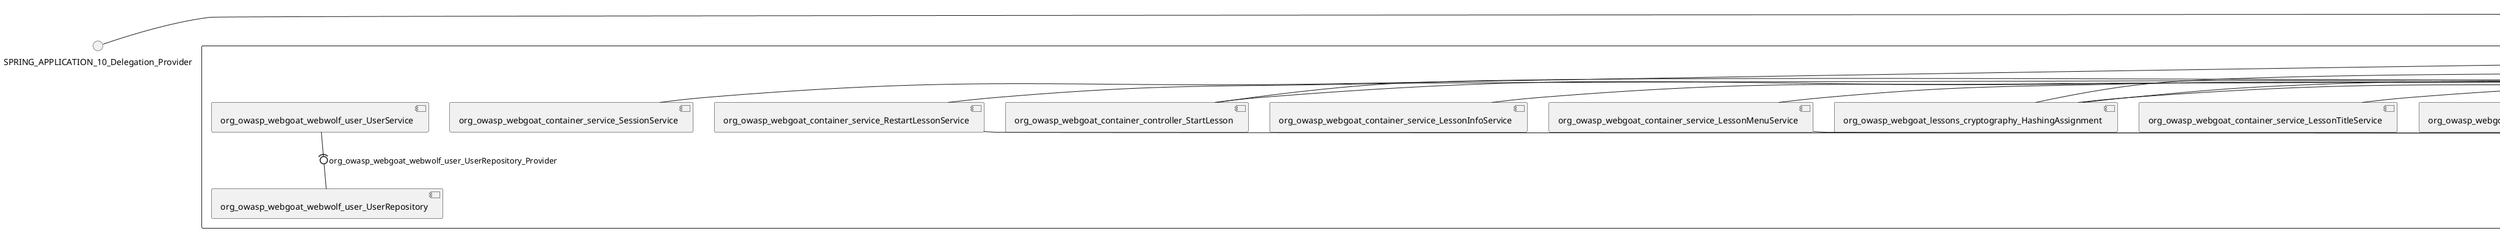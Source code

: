 @startuml
skinparam fixCircleLabelOverlapping true
skinparam componentStyle uml2
() SPRING_APPLICATION_10_Delegation_Provider
() SPRING_APPLICATION_11_Delegation_Provider
() SPRING_APPLICATION_12_Delegation_Provider
() SPRING_APPLICATION_13_Delegation_Provider
() SPRING_APPLICATION_14_Delegation_Provider
() SPRING_APPLICATION_15_Delegation_Provider
() SPRING_APPLICATION_16_Delegation_Provider
() SPRING_APPLICATION_2_Delegation_Provider
() SPRING_APPLICATION_3_Delegation_Provider
() SPRING_APPLICATION_4_Delegation_Provider
() SPRING_APPLICATION_5_Delegation_Provider
() SPRING_APPLICATION_6_Delegation_Provider
() SPRING_APPLICATION_7_Delegation_Provider
() SPRING_APPLICATION_8_Delegation_Provider
() SPRING_APPLICATION_9_Delegation_Provider
() SPRING_APPLICATION_BypassRestrictions_FieldRestrictions_POST_Delegation_Provider
() SPRING_APPLICATION_BypassRestrictions_frontendValidation_POST_Delegation_Provider
() SPRING_APPLICATION_ChromeDevTools_dummy_POST_Delegation_Provider
() SPRING_APPLICATION_ChromeDevTools_network_POST_Delegation_Provider
() SPRING_APPLICATION_CrossSiteScriptingStored_stored_xss_POST_Delegation_Provider
() SPRING_APPLICATION_CrossSiteScriptingStored_stored_xss_follow_up_POST_Delegation_Provider
() SPRING_APPLICATION_CrossSiteScripting_attack1_POST_Delegation_Provider
() SPRING_APPLICATION_CrossSiteScripting_attack3_POST_Delegation_Provider
() SPRING_APPLICATION_CrossSiteScripting_attack4_POST_Delegation_Provider
() SPRING_APPLICATION_CrossSiteScripting_attack5a_GET_Delegation_Provider
() SPRING_APPLICATION_CrossSiteScripting_attack6a_POST_Delegation_Provider
() SPRING_APPLICATION_CrossSiteScripting_dom_follow_up_POST_Delegation_Provider
() SPRING_APPLICATION_CrossSiteScripting_phone_home_xss_POST_Delegation_Provider
() SPRING_APPLICATION_CrossSiteScripting_quiz_GET_POST_Delegation_Provider
() SPRING_APPLICATION_Delegation_Provider
() SPRING_APPLICATION_GET_10_Delegation_Provider
() SPRING_APPLICATION_GET_11_Delegation_Provider
() SPRING_APPLICATION_GET_2_Delegation_Provider
() SPRING_APPLICATION_GET_3_Delegation_Provider
() SPRING_APPLICATION_GET_4_Delegation_Provider
() SPRING_APPLICATION_GET_5_Delegation_Provider
() SPRING_APPLICATION_GET_6_Delegation_Provider
() SPRING_APPLICATION_GET_7_Delegation_Provider
() SPRING_APPLICATION_GET_8_Delegation_Provider
() SPRING_APPLICATION_GET_9_Delegation_Provider
() SPRING_APPLICATION_GET_Delegation_Provider
() SPRING_APPLICATION_HtmlTampering_task_POST_Delegation_Provider
() SPRING_APPLICATION_HttpBasics_attack1_POST_Delegation_Provider
() SPRING_APPLICATION_HttpBasics_attack2_POST_Delegation_Provider
() SPRING_APPLICATION_IDOR_diff_attributes_POST_Delegation_Provider
() SPRING_APPLICATION_IDOR_login_POST_Delegation_Provider
() SPRING_APPLICATION_IDOR_profile_alt_path_POST_Delegation_Provider
() SPRING_APPLICATION_InsecureDeserialization_task_POST_Delegation_Provider
() SPRING_APPLICATION_InsecureLogin_Delegation_Provider
() SPRING_APPLICATION_JWT_decode_POST_Delegation_Provider
() SPRING_APPLICATION_JWT_jku_Delegation_Provider
() SPRING_APPLICATION_JWT_kid_Delegation_Provider
() SPRING_APPLICATION_JWT_quiz_GET_POST_Delegation_Provider
() SPRING_APPLICATION_JWT_refresh_Delegation_Provider
() SPRING_APPLICATION_JWT_secret_POST_Delegation_Provider
() SPRING_APPLICATION_JWT_votings_Delegation_Provider
() SPRING_APPLICATION_LogSpoofing_log_bleeding_POST_Delegation_Provider
() SPRING_APPLICATION_LogSpoofing_log_spoofing_POST_Delegation_Provider
() SPRING_APPLICATION_POST_10_Delegation_Provider
() SPRING_APPLICATION_POST_11_Delegation_Provider
() SPRING_APPLICATION_POST_12_Delegation_Provider
() SPRING_APPLICATION_POST_13_Delegation_Provider
() SPRING_APPLICATION_POST_14_Delegation_Provider
() SPRING_APPLICATION_POST_15_Delegation_Provider
() SPRING_APPLICATION_POST_16_Delegation_Provider
() SPRING_APPLICATION_POST_17_Delegation_Provider
() SPRING_APPLICATION_POST_18_Delegation_Provider
() SPRING_APPLICATION_POST_2_Delegation_Provider
() SPRING_APPLICATION_POST_3_Delegation_Provider
() SPRING_APPLICATION_POST_4_Delegation_Provider
() SPRING_APPLICATION_POST_5_Delegation_Provider
() SPRING_APPLICATION_POST_6_Delegation_Provider
() SPRING_APPLICATION_POST_7_Delegation_Provider
() SPRING_APPLICATION_POST_8_Delegation_Provider
() SPRING_APPLICATION_POST_9_Delegation_Provider
() SPRING_APPLICATION_POST_Delegation_Provider
() SPRING_APPLICATION_PUT_Delegation_Provider
() SPRING_APPLICATION_PasswordReset_ForgotPassword_create_password_reset_link_POST_Delegation_Provider
() SPRING_APPLICATION_PasswordReset_SecurityQuestions_POST_Delegation_Provider
() SPRING_APPLICATION_PasswordReset_reset_Delegation_Provider
() SPRING_APPLICATION_PasswordReset_simple_mail_reset_POST_Delegation_Provider
() SPRING_APPLICATION_PathTraversal_profile_picture_GET_Delegation_Provider
() SPRING_APPLICATION_PathTraversal_profile_picture_fix_GET_Delegation_Provider
() SPRING_APPLICATION_PathTraversal_profile_upload_POST_Delegation_Provider
() SPRING_APPLICATION_PathTraversal_profile_upload_fix_POST_Delegation_Provider
() SPRING_APPLICATION_PathTraversal_profile_upload_remove_user_input_POST_Delegation_Provider
() SPRING_APPLICATION_PathTraversal_random_POST_Delegation_Provider
() SPRING_APPLICATION_PathTraversal_random_picture_GET_Delegation_Provider
() SPRING_APPLICATION_PathTraversal_zip_slip_Delegation_Provider
() SPRING_APPLICATION_SSRF_task1_POST_Delegation_Provider
() SPRING_APPLICATION_SSRF_task2_POST_Delegation_Provider
() SPRING_APPLICATION_SecurePasswords_assignment_POST_Delegation_Provider
() SPRING_APPLICATION_SqlInjectionAdvanced_attack6a_POST_Delegation_Provider
() SPRING_APPLICATION_SqlInjectionAdvanced_attack6b_POST_Delegation_Provider
() SPRING_APPLICATION_SqlInjectionAdvanced_challenge_Login_POST_Delegation_Provider
() SPRING_APPLICATION_SqlInjectionAdvanced_challenge_PUT_Delegation_Provider
() SPRING_APPLICATION_SqlInjectionAdvanced_quiz_GET_POST_Delegation_Provider
() SPRING_APPLICATION_SqlInjectionMitigations_attack10a_POST_Delegation_Provider
() SPRING_APPLICATION_SqlInjectionMitigations_attack10b_POST_Delegation_Provider
() SPRING_APPLICATION_SqlInjectionMitigations_attack12a_POST_Delegation_Provider
() SPRING_APPLICATION_SqlInjectionMitigations_servers_GET_Delegation_Provider
() SPRING_APPLICATION_SqlInjection_assignment5a_POST_Delegation_Provider
() SPRING_APPLICATION_SqlInjection_assignment5b_POST_Delegation_Provider
() SPRING_APPLICATION_SqlInjection_attack10_POST_Delegation_Provider
() SPRING_APPLICATION_SqlInjection_attack2_POST_Delegation_Provider
() SPRING_APPLICATION_SqlInjection_attack3_POST_Delegation_Provider
() SPRING_APPLICATION_SqlInjection_attack4_POST_Delegation_Provider
() SPRING_APPLICATION_SqlInjection_attack5_POST_Delegation_Provider
() SPRING_APPLICATION_SqlInjection_attack8_POST_Delegation_Provider
() SPRING_APPLICATION_SqlInjection_attack9_POST_Delegation_Provider
() SPRING_APPLICATION_SqlOnlyInputValidationOnKeywords_attack_POST_Delegation_Provider
() SPRING_APPLICATION_SqlOnlyInputValidation_attack_POST_Delegation_Provider
() SPRING_APPLICATION_VulnerableComponents_attack1_POST_Delegation_Provider
() SPRING_APPLICATION_WebWolf_GET_Delegation_Provider
() SPRING_APPLICATION_WebWolf_landing_Delegation_Provider
() SPRING_APPLICATION_WebWolf_mail_Delegation_Provider
() SPRING_APPLICATION_challenge_1_POST_Delegation_Provider
() SPRING_APPLICATION_challenge_5_POST_Delegation_Provider
() SPRING_APPLICATION_challenge_7_Delegation_Provider
() SPRING_APPLICATION_challenge_8_Delegation_Provider
() SPRING_APPLICATION_challenge_logo_Delegation_Provider
() SPRING_APPLICATION_cia_quiz_GET_POST_Delegation_Provider
() SPRING_APPLICATION_clientSideFiltering_attack1_POST_Delegation_Provider
() SPRING_APPLICATION_clientSideFiltering_challenge_store_coupons_GET_Delegation_Provider
() SPRING_APPLICATION_clientSideFiltering_getItForFree_POST_Delegation_Provider
() SPRING_APPLICATION_clientSideFiltering_salaries_GET_Delegation_Provider
() SPRING_APPLICATION_crypto_encoding_basic_auth_POST_Delegation_Provider
() SPRING_APPLICATION_crypto_encoding_xor_POST_Delegation_Provider
() SPRING_APPLICATION_crypto_hashing_POST_Delegation_Provider
() SPRING_APPLICATION_crypto_secure_defaults_POST_Delegation_Provider
() SPRING_APPLICATION_crypto_signing_verify_POST_Delegation_Provider
() SPRING_APPLICATION_csrf_feedback_message_POST_Delegation_Provider
() SPRING_APPLICATION_csrf_review_POST_Delegation_Provider
() SPRING_APPLICATION_files_GET_Delegation_Provider
() SPRING_APPLICATION_fileupload_POST_Delegation_Provider
() SPRING_APPLICATION_jwt_Delegation_Provider
() SPRING_APPLICATION_landing_Delegation_Provider
() SPRING_APPLICATION_lesson_template_Delegation_Provider
() SPRING_APPLICATION_login_oauth_mvc_GET_Delegation_Provider
() SPRING_APPLICATION_mail_DELETE_GET_POST_Delegation_Provider
() SPRING_APPLICATION_register_mvc_POST_Delegation_Provider
() SPRING_APPLICATION_registration_GET_Delegation_Provider
() SPRING_APPLICATION_requests_GET_Delegation_Provider
() SPRING_APPLICATION_scoreboard_data_GET_Delegation_Provider
() SPRING_APPLICATION_server_directory_GET_Delegation_Provider
() SPRING_APPLICATION_service_debug_labels_mvc_Delegation_Provider
() SPRING_APPLICATION_service_lessonoverview_mvc_Delegation_Provider
() SPRING_APPLICATION_xxe_comments_GET_Delegation_Provider
rectangle System {
[org_owasp_webgoat_container_HammerHead] [[webgoat-webgoat.repository#_2vFVOB7zEe-JiISCoAgUhw]]
[org_owasp_webgoat_container_WebWolfRedirect] [[webgoat-webgoat.repository#_2vFVOB7zEe-JiISCoAgUhw]]
[org_owasp_webgoat_container_controller_StartLesson] [[webgoat-webgoat.repository#_2vFVOB7zEe-JiISCoAgUhw]]
[org_owasp_webgoat_container_controller_Welcome] [[webgoat-webgoat.repository#_2vFVOB7zEe-JiISCoAgUhw]]
[org_owasp_webgoat_container_i18n_PluginMessages_Provider] [[webgoat-webgoat.repository#_2vFVOB7zEe-JiISCoAgUhw]]
[org_owasp_webgoat_container_service_EnvironmentService] [[webgoat-webgoat.repository#_2vFVOB7zEe-JiISCoAgUhw]]
[org_owasp_webgoat_container_service_HintService] [[webgoat-webgoat.repository#_2vFVOB7zEe-JiISCoAgUhw]]
[org_owasp_webgoat_container_service_LabelDebugService] [[webgoat-webgoat.repository#_2vFVOB7zEe-JiISCoAgUhw]]
[org_owasp_webgoat_container_service_LabelService] [[webgoat-webgoat.repository#_2vFVOB7zEe-JiISCoAgUhw]]
[org_owasp_webgoat_container_service_LessonInfoService] [[webgoat-webgoat.repository#_2vFVOB7zEe-JiISCoAgUhw]]
[org_owasp_webgoat_container_service_LessonMenuService] [[webgoat-webgoat.repository#_2vFVOB7zEe-JiISCoAgUhw]]
[org_owasp_webgoat_container_service_LessonProgressService] [[webgoat-webgoat.repository#_2vFVOB7zEe-JiISCoAgUhw]]
[org_owasp_webgoat_container_service_LessonTitleService] [[webgoat-webgoat.repository#_2vFVOB7zEe-JiISCoAgUhw]]
[org_owasp_webgoat_container_service_ReportCardService] [[webgoat-webgoat.repository#_2vFVOB7zEe-JiISCoAgUhw]]
[org_owasp_webgoat_container_service_RestartLessonService] [[webgoat-webgoat.repository#_2vFVOB7zEe-JiISCoAgUhw]]
[org_owasp_webgoat_container_service_SessionService] [[webgoat-webgoat.repository#_2vFVOB7zEe-JiISCoAgUhw]]
[org_owasp_webgoat_container_session_UserSessionData_Provider] [[webgoat-webgoat.repository#_2vFVOB7zEe-JiISCoAgUhw]]
[org_owasp_webgoat_container_session_WebSession_Provider] [[webgoat-webgoat.repository#_2vFVOB7zEe-JiISCoAgUhw]]
[org_owasp_webgoat_container_users_RegistrationController] [[webgoat-webgoat.repository#_2vFVOB7zEe-JiISCoAgUhw]]
[org_owasp_webgoat_container_users_Scoreboard] [[webgoat-webgoat.repository#_2vFVOB7zEe-JiISCoAgUhw]]
[org_owasp_webgoat_container_users_UserRepository] [[webgoat-webgoat.repository#_2vFVOB7zEe-JiISCoAgUhw]]
[org_owasp_webgoat_container_users_UserService] [[webgoat-webgoat.repository#_2vFVOB7zEe-JiISCoAgUhw]]
[org_owasp_webgoat_container_users_UserTrackerRepository] [[webgoat-webgoat.repository#_2vFVOB7zEe-JiISCoAgUhw]]
[org_owasp_webgoat_lessons_authbypass_VerifyAccount] [[webgoat-webgoat.repository#_2vFVOB7zEe-JiISCoAgUhw]]
[org_owasp_webgoat_lessons_bypassrestrictions_BypassRestrictionsFieldRestrictions] [[webgoat-webgoat.repository#_2vFVOB7zEe-JiISCoAgUhw]]
[org_owasp_webgoat_lessons_bypassrestrictions_BypassRestrictionsFrontendValidation] [[webgoat-webgoat.repository#_2vFVOB7zEe-JiISCoAgUhw]]
[org_owasp_webgoat_lessons_challenges_FlagController] [[webgoat-webgoat.repository#_2vFVOB7zEe-JiISCoAgUhw]]
[org_owasp_webgoat_lessons_challenges_challenge1_Assignment1] [[webgoat-webgoat.repository#_2vFVOB7zEe-JiISCoAgUhw]]
[org_owasp_webgoat_lessons_challenges_challenge1_ImageServlet] [[webgoat-webgoat.repository#_2vFVOB7zEe-JiISCoAgUhw]]
[org_owasp_webgoat_lessons_challenges_challenge5_Assignment5] [[webgoat-webgoat.repository#_2vFVOB7zEe-JiISCoAgUhw]]
[org_owasp_webgoat_lessons_challenges_challenge7_Assignment7] [[webgoat-webgoat.repository#_2vFVOB7zEe-JiISCoAgUhw]]
[org_owasp_webgoat_lessons_challenges_challenge8_Assignment8] [[webgoat-webgoat.repository#_2vFVOB7zEe-JiISCoAgUhw]]
[org_owasp_webgoat_lessons_chromedevtools_NetworkDummy] [[webgoat-webgoat.repository#_2vFVOB7zEe-JiISCoAgUhw]]
[org_owasp_webgoat_lessons_chromedevtools_NetworkLesson] [[webgoat-webgoat.repository#_2vFVOB7zEe-JiISCoAgUhw]]
[org_owasp_webgoat_lessons_cia_CIAQuiz] [[webgoat-webgoat.repository#_2vFVOB7zEe-JiISCoAgUhw]]
[org_owasp_webgoat_lessons_clientsidefiltering_ClientSideFilteringAssignment] [[webgoat-webgoat.repository#_2vFVOB7zEe-JiISCoAgUhw]]
[org_owasp_webgoat_lessons_clientsidefiltering_ClientSideFilteringFreeAssignment] [[webgoat-webgoat.repository#_2vFVOB7zEe-JiISCoAgUhw]]
[org_owasp_webgoat_lessons_clientsidefiltering_Salaries] [[webgoat-webgoat.repository#_2vFVOB7zEe-JiISCoAgUhw]]
[org_owasp_webgoat_lessons_clientsidefiltering_ShopEndpoint] [[webgoat-webgoat.repository#_2vFVOB7zEe-JiISCoAgUhw]]
[org_owasp_webgoat_lessons_cryptography_EncodingAssignment] [[webgoat-webgoat.repository#_2vFVOB7zEe-JiISCoAgUhw]]
[org_owasp_webgoat_lessons_cryptography_HashingAssignment] [[webgoat-webgoat.repository#_2vFVOB7zEe-JiISCoAgUhw]]
[org_owasp_webgoat_lessons_cryptography_SecureDefaultsAssignment] [[webgoat-webgoat.repository#_2vFVOB7zEe-JiISCoAgUhw]]
[org_owasp_webgoat_lessons_cryptography_SigningAssignment] [[webgoat-webgoat.repository#_2vFVOB7zEe-JiISCoAgUhw]]
[org_owasp_webgoat_lessons_cryptography_XOREncodingAssignment] [[webgoat-webgoat.repository#_2vFVOB7zEe-JiISCoAgUhw]]
[org_owasp_webgoat_lessons_csrf_CSRFConfirmFlag1] [[webgoat-webgoat.repository#_2vFVOB7zEe-JiISCoAgUhw]]
[org_owasp_webgoat_lessons_csrf_CSRFFeedback] [[webgoat-webgoat.repository#_2vFVOB7zEe-JiISCoAgUhw]]
[org_owasp_webgoat_lessons_csrf_CSRFGetFlag] [[webgoat-webgoat.repository#_2vFVOB7zEe-JiISCoAgUhw]]
[org_owasp_webgoat_lessons_csrf_CSRFLogin] [[webgoat-webgoat.repository#_2vFVOB7zEe-JiISCoAgUhw]]
[org_owasp_webgoat_lessons_csrf_ForgedReviews] [[webgoat-webgoat.repository#_2vFVOB7zEe-JiISCoAgUhw]]
[org_owasp_webgoat_lessons_csrf_ObjectMapper_Provider] [[webgoat-webgoat.repository#_2vFVOB7zEe-JiISCoAgUhw]]
[org_owasp_webgoat_lessons_deserialization_InsecureDeserializationTask] [[webgoat-webgoat.repository#_2vFVOB7zEe-JiISCoAgUhw]]
[org_owasp_webgoat_lessons_hijacksession_HijackSessionAssignment] [[webgoat-webgoat.repository#_2vFVOB7zEe-JiISCoAgUhw]]
[org_owasp_webgoat_lessons_hijacksession_cas_HijackSessionAuthenticationProvider] [[webgoat-webgoat.repository#_2vFVOB7zEe-JiISCoAgUhw]]
[org_owasp_webgoat_lessons_htmltampering_HtmlTamperingTask] [[webgoat-webgoat.repository#_2vFVOB7zEe-JiISCoAgUhw]]
[org_owasp_webgoat_lessons_httpbasics_HttpBasicsLesson] [[webgoat-webgoat.repository#_2vFVOB7zEe-JiISCoAgUhw]]
[org_owasp_webgoat_lessons_httpbasics_HttpBasicsQuiz] [[webgoat-webgoat.repository#_2vFVOB7zEe-JiISCoAgUhw]]
[org_owasp_webgoat_lessons_httpproxies_HttpBasicsInterceptRequest] [[webgoat-webgoat.repository#_2vFVOB7zEe-JiISCoAgUhw]]
[org_owasp_webgoat_lessons_idor_IDORDiffAttributes] [[webgoat-webgoat.repository#_2vFVOB7zEe-JiISCoAgUhw]]
[org_owasp_webgoat_lessons_idor_IDOREditOtherProfile] [[webgoat-webgoat.repository#_2vFVOB7zEe-JiISCoAgUhw]]
[org_owasp_webgoat_lessons_idor_IDORLogin] [[webgoat-webgoat.repository#_2vFVOB7zEe-JiISCoAgUhw]]
[org_owasp_webgoat_lessons_idor_IDORViewOtherProfile] [[webgoat-webgoat.repository#_2vFVOB7zEe-JiISCoAgUhw]]
[org_owasp_webgoat_lessons_idor_IDORViewOwnProfile] [[webgoat-webgoat.repository#_2vFVOB7zEe-JiISCoAgUhw]]
[org_owasp_webgoat_lessons_idor_IDORViewOwnProfileAltUrl] [[webgoat-webgoat.repository#_2vFVOB7zEe-JiISCoAgUhw]]
[org_owasp_webgoat_lessons_insecurelogin_InsecureLoginTask] [[webgoat-webgoat.repository#_2vFVOB7zEe-JiISCoAgUhw]]
[org_owasp_webgoat_lessons_jwt_JWTDecodeEndpoint] [[webgoat-webgoat.repository#_2vFVOB7zEe-JiISCoAgUhw]]
[org_owasp_webgoat_lessons_jwt_JWTQuiz] [[webgoat-webgoat.repository#_2vFVOB7zEe-JiISCoAgUhw]]
[org_owasp_webgoat_lessons_jwt_JWTRefreshEndpoint] [[webgoat-webgoat.repository#_2vFVOB7zEe-JiISCoAgUhw]]
[org_owasp_webgoat_lessons_jwt_JWTSecretKeyEndpoint] [[webgoat-webgoat.repository#_2vFVOB7zEe-JiISCoAgUhw]]
[org_owasp_webgoat_lessons_jwt_JWTVotesEndpoint] [[webgoat-webgoat.repository#_2vFVOB7zEe-JiISCoAgUhw]]
[org_owasp_webgoat_lessons_jwt_claimmisuse_JWTHeaderJKUEndpoint] [[webgoat-webgoat.repository#_2vFVOB7zEe-JiISCoAgUhw]]
[org_owasp_webgoat_lessons_jwt_claimmisuse_JWTHeaderKIDEndpoint] [[webgoat-webgoat.repository#_2vFVOB7zEe-JiISCoAgUhw]]
[org_owasp_webgoat_lessons_lessontemplate_SampleAttack] [[webgoat-webgoat.repository#_2vFVOB7zEe-JiISCoAgUhw]]
[org_owasp_webgoat_lessons_logging_LogBleedingTask] [[webgoat-webgoat.repository#_2vFVOB7zEe-JiISCoAgUhw]]
[org_owasp_webgoat_lessons_logging_LogSpoofingTask] [[webgoat-webgoat.repository#_2vFVOB7zEe-JiISCoAgUhw]]
[org_owasp_webgoat_lessons_missingac_MissingFunctionACHiddenMenus] [[webgoat-webgoat.repository#_2vFVOB7zEe-JiISCoAgUhw]]
[org_owasp_webgoat_lessons_missingac_MissingFunctionACUsers] [[webgoat-webgoat.repository#_2vFVOB7zEe-JiISCoAgUhw]]
[org_owasp_webgoat_lessons_missingac_MissingFunctionACYourHash] [[webgoat-webgoat.repository#_2vFVOB7zEe-JiISCoAgUhw]]
[org_owasp_webgoat_lessons_missingac_MissingFunctionACYourHashAdmin] [[webgoat-webgoat.repository#_2vFVOB7zEe-JiISCoAgUhw]]
[org_owasp_webgoat_lessons_passwordreset_QuestionsAssignment] [[webgoat-webgoat.repository#_2vFVOB7zEe-JiISCoAgUhw]]
[org_owasp_webgoat_lessons_passwordreset_ResetLinkAssignment] [[webgoat-webgoat.repository#_2vFVOB7zEe-JiISCoAgUhw]]
[org_owasp_webgoat_lessons_passwordreset_ResetLinkAssignmentForgotPassword] [[webgoat-webgoat.repository#_2vFVOB7zEe-JiISCoAgUhw]]
[org_owasp_webgoat_lessons_passwordreset_SecurityQuestionAssignment] [[webgoat-webgoat.repository#_2vFVOB7zEe-JiISCoAgUhw]]
[org_owasp_webgoat_lessons_passwordreset_SimpleMailAssignment] [[webgoat-webgoat.repository#_2vFVOB7zEe-JiISCoAgUhw]]
[org_owasp_webgoat_lessons_passwordreset_TriedQuestions] [[webgoat-webgoat.repository#_2vFVOB7zEe-JiISCoAgUhw]]
[org_owasp_webgoat_lessons_pathtraversal_ProfileUpload] [[webgoat-webgoat.repository#_2vFVOB7zEe-JiISCoAgUhw]]
[org_owasp_webgoat_lessons_pathtraversal_ProfileUploadFix] [[webgoat-webgoat.repository#_2vFVOB7zEe-JiISCoAgUhw]]
[org_owasp_webgoat_lessons_pathtraversal_ProfileUploadRemoveUserInput] [[webgoat-webgoat.repository#_2vFVOB7zEe-JiISCoAgUhw]]
[org_owasp_webgoat_lessons_pathtraversal_ProfileUploadRetrieval] [[webgoat-webgoat.repository#_2vFVOB7zEe-JiISCoAgUhw]]
[org_owasp_webgoat_lessons_pathtraversal_ProfileZipSlip] [[webgoat-webgoat.repository#_2vFVOB7zEe-JiISCoAgUhw]]
[org_owasp_webgoat_lessons_securepasswords_SecurePasswordsAssignment] [[webgoat-webgoat.repository#_2vFVOB7zEe-JiISCoAgUhw]]
[org_owasp_webgoat_lessons_spoofcookie_SpoofCookieAssignment] [[webgoat-webgoat.repository#_2vFVOB7zEe-JiISCoAgUhw]]
[org_owasp_webgoat_lessons_sqlinjection_advanced_SqlInjectionChallenge] [[webgoat-webgoat.repository#_2vFVOB7zEe-JiISCoAgUhw]]
[org_owasp_webgoat_lessons_sqlinjection_advanced_SqlInjectionChallengeLogin] [[webgoat-webgoat.repository#_2vFVOB7zEe-JiISCoAgUhw]]
[org_owasp_webgoat_lessons_sqlinjection_advanced_SqlInjectionLesson6a] [[webgoat-webgoat.repository#_2vFVOB7zEe-JiISCoAgUhw]]
[org_owasp_webgoat_lessons_sqlinjection_advanced_SqlInjectionLesson6b] [[webgoat-webgoat.repository#_2vFVOB7zEe-JiISCoAgUhw]]
[org_owasp_webgoat_lessons_sqlinjection_advanced_SqlInjectionQuiz] [[webgoat-webgoat.repository#_2vFVOB7zEe-JiISCoAgUhw]]
[org_owasp_webgoat_lessons_sqlinjection_introduction_SqlInjectionLesson10] [[webgoat-webgoat.repository#_2vFVOB7zEe-JiISCoAgUhw]]
[org_owasp_webgoat_lessons_sqlinjection_introduction_SqlInjectionLesson2] [[webgoat-webgoat.repository#_2vFVOB7zEe-JiISCoAgUhw]]
[org_owasp_webgoat_lessons_sqlinjection_introduction_SqlInjectionLesson3] [[webgoat-webgoat.repository#_2vFVOB7zEe-JiISCoAgUhw]]
[org_owasp_webgoat_lessons_sqlinjection_introduction_SqlInjectionLesson4] [[webgoat-webgoat.repository#_2vFVOB7zEe-JiISCoAgUhw]]
[org_owasp_webgoat_lessons_sqlinjection_introduction_SqlInjectionLesson5] [[webgoat-webgoat.repository#_2vFVOB7zEe-JiISCoAgUhw]]
[org_owasp_webgoat_lessons_sqlinjection_introduction_SqlInjectionLesson5a] [[webgoat-webgoat.repository#_2vFVOB7zEe-JiISCoAgUhw]]
[org_owasp_webgoat_lessons_sqlinjection_introduction_SqlInjectionLesson5b] [[webgoat-webgoat.repository#_2vFVOB7zEe-JiISCoAgUhw]]
[org_owasp_webgoat_lessons_sqlinjection_introduction_SqlInjectionLesson8] [[webgoat-webgoat.repository#_2vFVOB7zEe-JiISCoAgUhw]]
[org_owasp_webgoat_lessons_sqlinjection_introduction_SqlInjectionLesson9] [[webgoat-webgoat.repository#_2vFVOB7zEe-JiISCoAgUhw]]
[org_owasp_webgoat_lessons_sqlinjection_mitigation_Servers] [[webgoat-webgoat.repository#_2vFVOB7zEe-JiISCoAgUhw]]
[org_owasp_webgoat_lessons_sqlinjection_mitigation_SqlInjectionLesson10a] [[webgoat-webgoat.repository#_2vFVOB7zEe-JiISCoAgUhw]]
[org_owasp_webgoat_lessons_sqlinjection_mitigation_SqlInjectionLesson10b] [[webgoat-webgoat.repository#_2vFVOB7zEe-JiISCoAgUhw]]
[org_owasp_webgoat_lessons_sqlinjection_mitigation_SqlInjectionLesson13] [[webgoat-webgoat.repository#_2vFVOB7zEe-JiISCoAgUhw]]
[org_owasp_webgoat_lessons_sqlinjection_mitigation_SqlOnlyInputValidation] [[webgoat-webgoat.repository#_2vFVOB7zEe-JiISCoAgUhw]]
[org_owasp_webgoat_lessons_sqlinjection_mitigation_SqlOnlyInputValidationOnKeywords] [[webgoat-webgoat.repository#_2vFVOB7zEe-JiISCoAgUhw]]
[org_owasp_webgoat_lessons_ssrf_SSRFTask1] [[webgoat-webgoat.repository#_2vFVOB7zEe-JiISCoAgUhw]]
[org_owasp_webgoat_lessons_ssrf_SSRFTask2] [[webgoat-webgoat.repository#_2vFVOB7zEe-JiISCoAgUhw]]
[org_owasp_webgoat_lessons_vulnerablecomponents_VulnerableComponentsLesson] [[webgoat-webgoat.repository#_2vFVOB7zEe-JiISCoAgUhw]]
[org_owasp_webgoat_lessons_webwolfintroduction_LandingAssignment] [[webgoat-webgoat.repository#_2vFVOB7zEe-JiISCoAgUhw]]
[org_owasp_webgoat_lessons_webwolfintroduction_MailAssignment] [[webgoat-webgoat.repository#_2vFVOB7zEe-JiISCoAgUhw]]
[org_owasp_webgoat_lessons_xss_CrossSiteScriptingLesson1] [[webgoat-webgoat.repository#_2vFVOB7zEe-JiISCoAgUhw]]
[org_owasp_webgoat_lessons_xss_CrossSiteScriptingLesson3] [[webgoat-webgoat.repository#_2vFVOB7zEe-JiISCoAgUhw]]
[org_owasp_webgoat_lessons_xss_CrossSiteScriptingLesson4] [[webgoat-webgoat.repository#_2vFVOB7zEe-JiISCoAgUhw]]
[org_owasp_webgoat_lessons_xss_CrossSiteScriptingLesson5a] [[webgoat-webgoat.repository#_2vFVOB7zEe-JiISCoAgUhw]]
[org_owasp_webgoat_lessons_xss_CrossSiteScriptingLesson6a] [[webgoat-webgoat.repository#_2vFVOB7zEe-JiISCoAgUhw]]
[org_owasp_webgoat_lessons_xss_CrossSiteScriptingQuiz] [[webgoat-webgoat.repository#_2vFVOB7zEe-JiISCoAgUhw]]
[org_owasp_webgoat_lessons_xss_DOMCrossSiteScripting] [[webgoat-webgoat.repository#_2vFVOB7zEe-JiISCoAgUhw]]
[org_owasp_webgoat_lessons_xss_DOMCrossSiteScriptingVerifier] [[webgoat-webgoat.repository#_2vFVOB7zEe-JiISCoAgUhw]]
[org_owasp_webgoat_lessons_xss_stored_StoredCrossSiteScriptingVerifier] [[webgoat-webgoat.repository#_2vFVOB7zEe-JiISCoAgUhw]]
[org_owasp_webgoat_lessons_xss_stored_StoredXssComments] [[webgoat-webgoat.repository#_2vFVOB7zEe-JiISCoAgUhw]]
[org_owasp_webgoat_lessons_xxe_BlindSendFileAssignment] [[webgoat-webgoat.repository#_2vFVOB7zEe-JiISCoAgUhw]]
[org_owasp_webgoat_lessons_xxe_CommentsCache] [[webgoat-webgoat.repository#_2vFVOB7zEe-JiISCoAgUhw]]
[org_owasp_webgoat_lessons_xxe_CommentsEndpoint] [[webgoat-webgoat.repository#_2vFVOB7zEe-JiISCoAgUhw]]
[org_owasp_webgoat_lessons_xxe_ContentTypeAssignment] [[webgoat-webgoat.repository#_2vFVOB7zEe-JiISCoAgUhw]]
[org_owasp_webgoat_lessons_xxe_SimpleXXE] [[webgoat-webgoat.repository#_2vFVOB7zEe-JiISCoAgUhw]]
[org_owasp_webgoat_webwolf_FileServer] [[webgoat-webgoat.repository#_2vFVOB7zEe-JiISCoAgUhw]]
[org_owasp_webgoat_webwolf_jwt_JWTController] [[webgoat-webgoat.repository#_2vFVOB7zEe-JiISCoAgUhw]]
[org_owasp_webgoat_webwolf_mailbox_MailboxController] [[webgoat-webgoat.repository#_2vFVOB7zEe-JiISCoAgUhw]]
[org_owasp_webgoat_webwolf_mailbox_MailboxRepository] [[webgoat-webgoat.repository#_2vFVOB7zEe-JiISCoAgUhw]]
[org_owasp_webgoat_webwolf_requests_LandingPage] [[webgoat-webgoat.repository#_2vFVOB7zEe-JiISCoAgUhw]]
[org_owasp_webgoat_webwolf_requests_Requests] [[webgoat-webgoat.repository#_2vFVOB7zEe-JiISCoAgUhw]]
[org_owasp_webgoat_webwolf_user_UserRepository] [[webgoat-webgoat.repository#_2vFVOB7zEe-JiISCoAgUhw]]
[org_owasp_webgoat_webwolf_user_UserService] [[webgoat-webgoat.repository#_2vFVOB7zEe-JiISCoAgUhw]]
port SPRING_APPLICATION_10_Provider
SPRING_APPLICATION_10_Delegation_Provider - SPRING_APPLICATION_10_Provider
SPRING_APPLICATION_10_Provider - [org_owasp_webgoat_webwolf_FileServer]
port SPRING_APPLICATION_11_Provider
SPRING_APPLICATION_11_Delegation_Provider - SPRING_APPLICATION_11_Provider
SPRING_APPLICATION_11_Provider - [org_owasp_webgoat_container_service_SessionService]
port SPRING_APPLICATION_12_Provider
SPRING_APPLICATION_12_Delegation_Provider - SPRING_APPLICATION_12_Provider
SPRING_APPLICATION_12_Provider - [org_owasp_webgoat_lessons_cryptography_HashingAssignment]
port SPRING_APPLICATION_13_Provider
SPRING_APPLICATION_13_Delegation_Provider - SPRING_APPLICATION_13_Provider
SPRING_APPLICATION_13_Provider - [org_owasp_webgoat_container_controller_StartLesson]
port SPRING_APPLICATION_14_Provider
SPRING_APPLICATION_14_Delegation_Provider - SPRING_APPLICATION_14_Provider
SPRING_APPLICATION_14_Provider - [org_owasp_webgoat_container_service_RestartLessonService]
port SPRING_APPLICATION_15_Provider
SPRING_APPLICATION_15_Delegation_Provider - SPRING_APPLICATION_15_Provider
SPRING_APPLICATION_15_Provider - [org_owasp_webgoat_lessons_cryptography_SigningAssignment]
port SPRING_APPLICATION_16_Provider
SPRING_APPLICATION_16_Delegation_Provider - SPRING_APPLICATION_16_Provider
SPRING_APPLICATION_16_Provider - [org_owasp_webgoat_container_service_LessonInfoService]
port SPRING_APPLICATION_2_Provider
SPRING_APPLICATION_2_Delegation_Provider - SPRING_APPLICATION_2_Provider
SPRING_APPLICATION_2_Provider - [org_owasp_webgoat_container_controller_StartLesson]
port SPRING_APPLICATION_3_Provider
SPRING_APPLICATION_3_Delegation_Provider - SPRING_APPLICATION_3_Provider
SPRING_APPLICATION_3_Provider - [org_owasp_webgoat_container_service_LessonMenuService]
port SPRING_APPLICATION_4_Provider
SPRING_APPLICATION_4_Delegation_Provider - SPRING_APPLICATION_4_Provider
SPRING_APPLICATION_4_Provider - [org_owasp_webgoat_lessons_jwt_JWTSecretKeyEndpoint]
port SPRING_APPLICATION_5_Provider
SPRING_APPLICATION_5_Delegation_Provider - SPRING_APPLICATION_5_Provider
SPRING_APPLICATION_5_Provider - [org_owasp_webgoat_lessons_cryptography_HashingAssignment]
port SPRING_APPLICATION_6_Provider
SPRING_APPLICATION_6_Delegation_Provider - SPRING_APPLICATION_6_Provider
SPRING_APPLICATION_6_Provider - [org_owasp_webgoat_container_service_LessonTitleService]
port SPRING_APPLICATION_7_Provider
SPRING_APPLICATION_7_Delegation_Provider - SPRING_APPLICATION_7_Provider
SPRING_APPLICATION_7_Provider - [org_owasp_webgoat_lessons_xxe_SimpleXXE]
port SPRING_APPLICATION_8_Provider
SPRING_APPLICATION_8_Delegation_Provider - SPRING_APPLICATION_8_Provider
SPRING_APPLICATION_8_Provider - [org_owasp_webgoat_lessons_httpproxies_HttpBasicsInterceptRequest]
port SPRING_APPLICATION_9_Provider
SPRING_APPLICATION_9_Delegation_Provider - SPRING_APPLICATION_9_Provider
SPRING_APPLICATION_9_Provider - [org_owasp_webgoat_container_service_LabelDebugService]
port SPRING_APPLICATION_BypassRestrictions_FieldRestrictions_POST_Provider
SPRING_APPLICATION_BypassRestrictions_FieldRestrictions_POST_Delegation_Provider - SPRING_APPLICATION_BypassRestrictions_FieldRestrictions_POST_Provider
SPRING_APPLICATION_BypassRestrictions_FieldRestrictions_POST_Provider - [org_owasp_webgoat_lessons_bypassrestrictions_BypassRestrictionsFieldRestrictions]
port SPRING_APPLICATION_BypassRestrictions_frontendValidation_POST_Provider
SPRING_APPLICATION_BypassRestrictions_frontendValidation_POST_Delegation_Provider - SPRING_APPLICATION_BypassRestrictions_frontendValidation_POST_Provider
SPRING_APPLICATION_BypassRestrictions_frontendValidation_POST_Provider - [org_owasp_webgoat_lessons_bypassrestrictions_BypassRestrictionsFrontendValidation]
port SPRING_APPLICATION_ChromeDevTools_dummy_POST_Provider
SPRING_APPLICATION_ChromeDevTools_dummy_POST_Delegation_Provider - SPRING_APPLICATION_ChromeDevTools_dummy_POST_Provider
SPRING_APPLICATION_ChromeDevTools_dummy_POST_Provider - [org_owasp_webgoat_lessons_chromedevtools_NetworkDummy]
port SPRING_APPLICATION_ChromeDevTools_network_POST_Provider
SPRING_APPLICATION_ChromeDevTools_network_POST_Delegation_Provider - SPRING_APPLICATION_ChromeDevTools_network_POST_Provider
SPRING_APPLICATION_ChromeDevTools_network_POST_Provider - [org_owasp_webgoat_lessons_chromedevtools_NetworkLesson]
port SPRING_APPLICATION_CrossSiteScriptingStored_stored_xss_POST_Provider
SPRING_APPLICATION_CrossSiteScriptingStored_stored_xss_POST_Delegation_Provider - SPRING_APPLICATION_CrossSiteScriptingStored_stored_xss_POST_Provider
SPRING_APPLICATION_CrossSiteScriptingStored_stored_xss_POST_Provider - [org_owasp_webgoat_lessons_xss_stored_StoredXssComments]
port SPRING_APPLICATION_CrossSiteScriptingStored_stored_xss_follow_up_POST_Provider
SPRING_APPLICATION_CrossSiteScriptingStored_stored_xss_follow_up_POST_Delegation_Provider - SPRING_APPLICATION_CrossSiteScriptingStored_stored_xss_follow_up_POST_Provider
SPRING_APPLICATION_CrossSiteScriptingStored_stored_xss_follow_up_POST_Provider - [org_owasp_webgoat_lessons_xss_stored_StoredCrossSiteScriptingVerifier]
port SPRING_APPLICATION_CrossSiteScripting_attack1_POST_Provider
SPRING_APPLICATION_CrossSiteScripting_attack1_POST_Delegation_Provider - SPRING_APPLICATION_CrossSiteScripting_attack1_POST_Provider
SPRING_APPLICATION_CrossSiteScripting_attack1_POST_Provider - [org_owasp_webgoat_lessons_xss_CrossSiteScriptingLesson1]
port SPRING_APPLICATION_CrossSiteScripting_attack3_POST_Provider
SPRING_APPLICATION_CrossSiteScripting_attack3_POST_Delegation_Provider - SPRING_APPLICATION_CrossSiteScripting_attack3_POST_Provider
SPRING_APPLICATION_CrossSiteScripting_attack3_POST_Provider - [org_owasp_webgoat_lessons_xss_CrossSiteScriptingLesson3]
port SPRING_APPLICATION_CrossSiteScripting_attack4_POST_Provider
SPRING_APPLICATION_CrossSiteScripting_attack4_POST_Delegation_Provider - SPRING_APPLICATION_CrossSiteScripting_attack4_POST_Provider
SPRING_APPLICATION_CrossSiteScripting_attack4_POST_Provider - [org_owasp_webgoat_lessons_xss_CrossSiteScriptingLesson4]
port SPRING_APPLICATION_CrossSiteScripting_attack5a_GET_Provider
SPRING_APPLICATION_CrossSiteScripting_attack5a_GET_Delegation_Provider - SPRING_APPLICATION_CrossSiteScripting_attack5a_GET_Provider
SPRING_APPLICATION_CrossSiteScripting_attack5a_GET_Provider - [org_owasp_webgoat_lessons_xss_CrossSiteScriptingLesson5a]
port SPRING_APPLICATION_CrossSiteScripting_attack6a_POST_Provider
SPRING_APPLICATION_CrossSiteScripting_attack6a_POST_Delegation_Provider - SPRING_APPLICATION_CrossSiteScripting_attack6a_POST_Provider
SPRING_APPLICATION_CrossSiteScripting_attack6a_POST_Provider - [org_owasp_webgoat_lessons_xss_CrossSiteScriptingLesson6a]
port SPRING_APPLICATION_CrossSiteScripting_dom_follow_up_POST_Provider
SPRING_APPLICATION_CrossSiteScripting_dom_follow_up_POST_Delegation_Provider - SPRING_APPLICATION_CrossSiteScripting_dom_follow_up_POST_Provider
SPRING_APPLICATION_CrossSiteScripting_dom_follow_up_POST_Provider - [org_owasp_webgoat_lessons_xss_DOMCrossSiteScriptingVerifier]
port SPRING_APPLICATION_CrossSiteScripting_phone_home_xss_POST_Provider
SPRING_APPLICATION_CrossSiteScripting_phone_home_xss_POST_Delegation_Provider - SPRING_APPLICATION_CrossSiteScripting_phone_home_xss_POST_Provider
SPRING_APPLICATION_CrossSiteScripting_phone_home_xss_POST_Provider - [org_owasp_webgoat_lessons_xss_DOMCrossSiteScripting]
port SPRING_APPLICATION_CrossSiteScripting_quiz_GET_POST_Provider
SPRING_APPLICATION_CrossSiteScripting_quiz_GET_POST_Delegation_Provider - SPRING_APPLICATION_CrossSiteScripting_quiz_GET_POST_Provider
SPRING_APPLICATION_CrossSiteScripting_quiz_GET_POST_Provider - [org_owasp_webgoat_lessons_xss_CrossSiteScriptingQuiz]
port SPRING_APPLICATION_Provider
SPRING_APPLICATION_Delegation_Provider - SPRING_APPLICATION_Provider
SPRING_APPLICATION_Provider - [org_owasp_webgoat_container_HammerHead]
port SPRING_APPLICATION_GET_10_Provider
SPRING_APPLICATION_GET_10_Delegation_Provider - SPRING_APPLICATION_GET_10_Provider
SPRING_APPLICATION_GET_10_Provider - [org_owasp_webgoat_lessons_cryptography_EncodingAssignment]
port SPRING_APPLICATION_GET_11_Provider
SPRING_APPLICATION_GET_11_Delegation_Provider - SPRING_APPLICATION_GET_11_Provider
SPRING_APPLICATION_GET_11_Provider - [org_owasp_webgoat_lessons_spoofcookie_SpoofCookieAssignment]
port SPRING_APPLICATION_GET_2_Provider
SPRING_APPLICATION_GET_2_Delegation_Provider - SPRING_APPLICATION_GET_2_Provider
SPRING_APPLICATION_GET_2_Provider - [org_owasp_webgoat_lessons_idor_IDORViewOtherProfile]
port SPRING_APPLICATION_GET_3_Provider
SPRING_APPLICATION_GET_3_Delegation_Provider - SPRING_APPLICATION_GET_3_Provider
SPRING_APPLICATION_GET_3_Provider - [org_owasp_webgoat_container_service_LabelService]
port SPRING_APPLICATION_GET_4_Provider
SPRING_APPLICATION_GET_4_Delegation_Provider - SPRING_APPLICATION_GET_4_Provider
SPRING_APPLICATION_GET_4_Provider - [org_owasp_webgoat_container_service_ReportCardService]
port SPRING_APPLICATION_GET_5_Provider
SPRING_APPLICATION_GET_5_Delegation_Provider - SPRING_APPLICATION_GET_5_Provider
SPRING_APPLICATION_GET_5_Provider - [org_owasp_webgoat_container_service_HintService]
port SPRING_APPLICATION_GET_6_Provider
SPRING_APPLICATION_GET_6_Delegation_Provider - SPRING_APPLICATION_GET_6_Provider
SPRING_APPLICATION_GET_6_Provider - [org_owasp_webgoat_lessons_csrf_ForgedReviews]
port SPRING_APPLICATION_GET_7_Provider
SPRING_APPLICATION_GET_7_Delegation_Provider - SPRING_APPLICATION_GET_7_Provider
SPRING_APPLICATION_GET_7_Provider - [org_owasp_webgoat_container_controller_Welcome]
port SPRING_APPLICATION_GET_8_Provider
SPRING_APPLICATION_GET_8_Delegation_Provider - SPRING_APPLICATION_GET_8_Provider
SPRING_APPLICATION_GET_8_Provider - [org_owasp_webgoat_lessons_idor_IDORViewOwnProfile]
port SPRING_APPLICATION_GET_9_Provider
SPRING_APPLICATION_GET_9_Delegation_Provider - SPRING_APPLICATION_GET_9_Provider
SPRING_APPLICATION_GET_9_Provider - [org_owasp_webgoat_lessons_missingac_MissingFunctionACUsers]
port SPRING_APPLICATION_GET_Provider
SPRING_APPLICATION_GET_Delegation_Provider - SPRING_APPLICATION_GET_Provider
SPRING_APPLICATION_GET_Provider - [org_owasp_webgoat_lessons_xss_stored_StoredXssComments]
port SPRING_APPLICATION_HtmlTampering_task_POST_Provider
SPRING_APPLICATION_HtmlTampering_task_POST_Delegation_Provider - SPRING_APPLICATION_HtmlTampering_task_POST_Provider
SPRING_APPLICATION_HtmlTampering_task_POST_Provider - [org_owasp_webgoat_lessons_htmltampering_HtmlTamperingTask]
port SPRING_APPLICATION_HttpBasics_attack1_POST_Provider
SPRING_APPLICATION_HttpBasics_attack1_POST_Delegation_Provider - SPRING_APPLICATION_HttpBasics_attack1_POST_Provider
SPRING_APPLICATION_HttpBasics_attack1_POST_Provider - [org_owasp_webgoat_lessons_httpbasics_HttpBasicsLesson]
port SPRING_APPLICATION_HttpBasics_attack2_POST_Provider
SPRING_APPLICATION_HttpBasics_attack2_POST_Delegation_Provider - SPRING_APPLICATION_HttpBasics_attack2_POST_Provider
SPRING_APPLICATION_HttpBasics_attack2_POST_Provider - [org_owasp_webgoat_lessons_httpbasics_HttpBasicsQuiz]
port SPRING_APPLICATION_IDOR_diff_attributes_POST_Provider
SPRING_APPLICATION_IDOR_diff_attributes_POST_Delegation_Provider - SPRING_APPLICATION_IDOR_diff_attributes_POST_Provider
SPRING_APPLICATION_IDOR_diff_attributes_POST_Provider - [org_owasp_webgoat_lessons_idor_IDORDiffAttributes]
port SPRING_APPLICATION_IDOR_login_POST_Provider
SPRING_APPLICATION_IDOR_login_POST_Delegation_Provider - SPRING_APPLICATION_IDOR_login_POST_Provider
SPRING_APPLICATION_IDOR_login_POST_Provider - [org_owasp_webgoat_lessons_idor_IDORLogin]
port SPRING_APPLICATION_IDOR_profile_alt_path_POST_Provider
SPRING_APPLICATION_IDOR_profile_alt_path_POST_Delegation_Provider - SPRING_APPLICATION_IDOR_profile_alt_path_POST_Provider
SPRING_APPLICATION_IDOR_profile_alt_path_POST_Provider - [org_owasp_webgoat_lessons_idor_IDORViewOwnProfileAltUrl]
port SPRING_APPLICATION_InsecureDeserialization_task_POST_Provider
SPRING_APPLICATION_InsecureDeserialization_task_POST_Delegation_Provider - SPRING_APPLICATION_InsecureDeserialization_task_POST_Provider
SPRING_APPLICATION_InsecureDeserialization_task_POST_Provider - [org_owasp_webgoat_lessons_deserialization_InsecureDeserializationTask]
port SPRING_APPLICATION_InsecureLogin_Provider
SPRING_APPLICATION_InsecureLogin_Delegation_Provider - SPRING_APPLICATION_InsecureLogin_Provider
SPRING_APPLICATION_InsecureLogin_Provider - [org_owasp_webgoat_lessons_insecurelogin_InsecureLoginTask]
port SPRING_APPLICATION_JWT_decode_POST_Provider
SPRING_APPLICATION_JWT_decode_POST_Delegation_Provider - SPRING_APPLICATION_JWT_decode_POST_Provider
SPRING_APPLICATION_JWT_decode_POST_Provider - [org_owasp_webgoat_lessons_jwt_JWTDecodeEndpoint]
port SPRING_APPLICATION_JWT_jku_Provider
SPRING_APPLICATION_JWT_jku_Delegation_Provider - SPRING_APPLICATION_JWT_jku_Provider
SPRING_APPLICATION_JWT_jku_Provider - [org_owasp_webgoat_lessons_jwt_claimmisuse_JWTHeaderJKUEndpoint]
port SPRING_APPLICATION_JWT_kid_Provider
SPRING_APPLICATION_JWT_kid_Delegation_Provider - SPRING_APPLICATION_JWT_kid_Provider
SPRING_APPLICATION_JWT_kid_Provider - [org_owasp_webgoat_lessons_jwt_claimmisuse_JWTHeaderKIDEndpoint]
port SPRING_APPLICATION_JWT_quiz_GET_POST_Provider
SPRING_APPLICATION_JWT_quiz_GET_POST_Delegation_Provider - SPRING_APPLICATION_JWT_quiz_GET_POST_Provider
SPRING_APPLICATION_JWT_quiz_GET_POST_Provider - [org_owasp_webgoat_lessons_jwt_JWTQuiz]
port SPRING_APPLICATION_JWT_refresh_Provider
SPRING_APPLICATION_JWT_refresh_Delegation_Provider - SPRING_APPLICATION_JWT_refresh_Provider
SPRING_APPLICATION_JWT_refresh_Provider - [org_owasp_webgoat_lessons_jwt_JWTRefreshEndpoint]
port SPRING_APPLICATION_JWT_secret_POST_Provider
SPRING_APPLICATION_JWT_secret_POST_Delegation_Provider - SPRING_APPLICATION_JWT_secret_POST_Provider
SPRING_APPLICATION_JWT_secret_POST_Provider - [org_owasp_webgoat_lessons_jwt_JWTSecretKeyEndpoint]
port SPRING_APPLICATION_JWT_votings_Provider
SPRING_APPLICATION_JWT_votings_Delegation_Provider - SPRING_APPLICATION_JWT_votings_Provider
SPRING_APPLICATION_JWT_votings_Provider - [org_owasp_webgoat_lessons_jwt_JWTVotesEndpoint]
port SPRING_APPLICATION_LogSpoofing_log_bleeding_POST_Provider
SPRING_APPLICATION_LogSpoofing_log_bleeding_POST_Delegation_Provider - SPRING_APPLICATION_LogSpoofing_log_bleeding_POST_Provider
SPRING_APPLICATION_LogSpoofing_log_bleeding_POST_Provider - [org_owasp_webgoat_lessons_logging_LogBleedingTask]
port SPRING_APPLICATION_LogSpoofing_log_spoofing_POST_Provider
SPRING_APPLICATION_LogSpoofing_log_spoofing_POST_Delegation_Provider - SPRING_APPLICATION_LogSpoofing_log_spoofing_POST_Provider
SPRING_APPLICATION_LogSpoofing_log_spoofing_POST_Provider - [org_owasp_webgoat_lessons_logging_LogSpoofingTask]
port SPRING_APPLICATION_POST_10_Provider
SPRING_APPLICATION_POST_10_Delegation_Provider - SPRING_APPLICATION_POST_10_Provider
SPRING_APPLICATION_POST_10_Provider - [org_owasp_webgoat_lessons_csrf_CSRFConfirmFlag1]
port SPRING_APPLICATION_POST_11_Provider
SPRING_APPLICATION_POST_11_Delegation_Provider - SPRING_APPLICATION_POST_11_Provider
SPRING_APPLICATION_POST_11_Provider - [org_owasp_webgoat_lessons_xxe_SimpleXXE]
port SPRING_APPLICATION_POST_12_Provider
SPRING_APPLICATION_POST_12_Delegation_Provider - SPRING_APPLICATION_POST_12_Provider
SPRING_APPLICATION_POST_12_Provider - [org_owasp_webgoat_lessons_challenges_FlagController]
port SPRING_APPLICATION_POST_13_Provider
SPRING_APPLICATION_POST_13_Delegation_Provider - SPRING_APPLICATION_POST_13_Provider
SPRING_APPLICATION_POST_13_Provider - [org_owasp_webgoat_lessons_missingac_MissingFunctionACYourHash]
port SPRING_APPLICATION_POST_14_Provider
SPRING_APPLICATION_POST_14_Delegation_Provider - SPRING_APPLICATION_POST_14_Provider
SPRING_APPLICATION_POST_14_Provider - [org_owasp_webgoat_lessons_missingac_MissingFunctionACYourHashAdmin]
port SPRING_APPLICATION_POST_15_Provider
SPRING_APPLICATION_POST_15_Delegation_Provider - SPRING_APPLICATION_POST_15_Provider
SPRING_APPLICATION_POST_15_Provider - [org_owasp_webgoat_lessons_passwordreset_SimpleMailAssignment]
port SPRING_APPLICATION_POST_16_Provider
SPRING_APPLICATION_POST_16_Delegation_Provider - SPRING_APPLICATION_POST_16_Provider
SPRING_APPLICATION_POST_16_Provider - [org_owasp_webgoat_lessons_xxe_ContentTypeAssignment]
port SPRING_APPLICATION_POST_17_Provider
SPRING_APPLICATION_POST_17_Delegation_Provider - SPRING_APPLICATION_POST_17_Provider
SPRING_APPLICATION_POST_17_Provider - [org_owasp_webgoat_lessons_authbypass_VerifyAccount]
port SPRING_APPLICATION_POST_18_Provider
SPRING_APPLICATION_POST_18_Delegation_Provider - SPRING_APPLICATION_POST_18_Provider
SPRING_APPLICATION_POST_18_Provider - [org_owasp_webgoat_lessons_csrf_CSRFFeedback]
port SPRING_APPLICATION_POST_2_Provider
SPRING_APPLICATION_POST_2_Delegation_Provider - SPRING_APPLICATION_POST_2_Provider
SPRING_APPLICATION_POST_2_Provider - [org_owasp_webgoat_lessons_csrf_CSRFGetFlag]
port SPRING_APPLICATION_POST_3_Provider
SPRING_APPLICATION_POST_3_Delegation_Provider - SPRING_APPLICATION_POST_3_Provider
SPRING_APPLICATION_POST_3_Provider - [org_owasp_webgoat_lessons_passwordreset_QuestionsAssignment]
port SPRING_APPLICATION_POST_4_Provider
SPRING_APPLICATION_POST_4_Delegation_Provider - SPRING_APPLICATION_POST_4_Provider
SPRING_APPLICATION_POST_4_Provider - [org_owasp_webgoat_lessons_hijacksession_HijackSessionAssignment]
port SPRING_APPLICATION_POST_5_Provider
SPRING_APPLICATION_POST_5_Delegation_Provider - SPRING_APPLICATION_POST_5_Provider
SPRING_APPLICATION_POST_5_Provider - [org_owasp_webgoat_lessons_csrf_CSRFLogin]
port SPRING_APPLICATION_POST_6_Provider
SPRING_APPLICATION_POST_6_Delegation_Provider - SPRING_APPLICATION_POST_6_Provider
SPRING_APPLICATION_POST_6_Provider - [org_owasp_webgoat_lessons_missingac_MissingFunctionACHiddenMenus]
port SPRING_APPLICATION_POST_7_Provider
SPRING_APPLICATION_POST_7_Delegation_Provider - SPRING_APPLICATION_POST_7_Provider
SPRING_APPLICATION_POST_7_Provider - [org_owasp_webgoat_lessons_missingac_MissingFunctionACUsers]
port SPRING_APPLICATION_POST_8_Provider
SPRING_APPLICATION_POST_8_Delegation_Provider - SPRING_APPLICATION_POST_8_Provider
SPRING_APPLICATION_POST_8_Provider - [org_owasp_webgoat_lessons_chromedevtools_NetworkLesson]
port SPRING_APPLICATION_POST_9_Provider
SPRING_APPLICATION_POST_9_Delegation_Provider - SPRING_APPLICATION_POST_9_Provider
SPRING_APPLICATION_POST_9_Provider - [org_owasp_webgoat_lessons_xxe_BlindSendFileAssignment]
port SPRING_APPLICATION_POST_Provider
SPRING_APPLICATION_POST_Delegation_Provider - SPRING_APPLICATION_POST_Provider
SPRING_APPLICATION_POST_Provider - [org_owasp_webgoat_lessons_spoofcookie_SpoofCookieAssignment]
port SPRING_APPLICATION_PUT_Provider
SPRING_APPLICATION_PUT_Delegation_Provider - SPRING_APPLICATION_PUT_Provider
SPRING_APPLICATION_PUT_Provider - [org_owasp_webgoat_lessons_idor_IDOREditOtherProfile]
port SPRING_APPLICATION_PasswordReset_ForgotPassword_create_password_reset_link_POST_Provider
SPRING_APPLICATION_PasswordReset_ForgotPassword_create_password_reset_link_POST_Delegation_Provider - SPRING_APPLICATION_PasswordReset_ForgotPassword_create_password_reset_link_POST_Provider
SPRING_APPLICATION_PasswordReset_ForgotPassword_create_password_reset_link_POST_Provider - [org_owasp_webgoat_lessons_passwordreset_ResetLinkAssignmentForgotPassword]
port SPRING_APPLICATION_PasswordReset_SecurityQuestions_POST_Provider
SPRING_APPLICATION_PasswordReset_SecurityQuestions_POST_Delegation_Provider - SPRING_APPLICATION_PasswordReset_SecurityQuestions_POST_Provider
SPRING_APPLICATION_PasswordReset_SecurityQuestions_POST_Provider - [org_owasp_webgoat_lessons_passwordreset_SecurityQuestionAssignment]
port SPRING_APPLICATION_PasswordReset_reset_Provider
SPRING_APPLICATION_PasswordReset_reset_Delegation_Provider - SPRING_APPLICATION_PasswordReset_reset_Provider
SPRING_APPLICATION_PasswordReset_reset_Provider - [org_owasp_webgoat_lessons_passwordreset_ResetLinkAssignment]
port SPRING_APPLICATION_PasswordReset_simple_mail_reset_POST_Provider
SPRING_APPLICATION_PasswordReset_simple_mail_reset_POST_Delegation_Provider - SPRING_APPLICATION_PasswordReset_simple_mail_reset_POST_Provider
SPRING_APPLICATION_PasswordReset_simple_mail_reset_POST_Provider - [org_owasp_webgoat_lessons_passwordreset_SimpleMailAssignment]
port SPRING_APPLICATION_PathTraversal_profile_picture_GET_Provider
SPRING_APPLICATION_PathTraversal_profile_picture_GET_Delegation_Provider - SPRING_APPLICATION_PathTraversal_profile_picture_GET_Provider
SPRING_APPLICATION_PathTraversal_profile_picture_GET_Provider - [org_owasp_webgoat_lessons_pathtraversal_ProfileUpload]
port SPRING_APPLICATION_PathTraversal_profile_picture_fix_GET_Provider
SPRING_APPLICATION_PathTraversal_profile_picture_fix_GET_Delegation_Provider - SPRING_APPLICATION_PathTraversal_profile_picture_fix_GET_Provider
SPRING_APPLICATION_PathTraversal_profile_picture_fix_GET_Provider - [org_owasp_webgoat_lessons_pathtraversal_ProfileUploadFix]
port SPRING_APPLICATION_PathTraversal_profile_upload_POST_Provider
SPRING_APPLICATION_PathTraversal_profile_upload_POST_Delegation_Provider - SPRING_APPLICATION_PathTraversal_profile_upload_POST_Provider
SPRING_APPLICATION_PathTraversal_profile_upload_POST_Provider - [org_owasp_webgoat_lessons_pathtraversal_ProfileUpload]
port SPRING_APPLICATION_PathTraversal_profile_upload_fix_POST_Provider
SPRING_APPLICATION_PathTraversal_profile_upload_fix_POST_Delegation_Provider - SPRING_APPLICATION_PathTraversal_profile_upload_fix_POST_Provider
SPRING_APPLICATION_PathTraversal_profile_upload_fix_POST_Provider - [org_owasp_webgoat_lessons_pathtraversal_ProfileUploadFix]
port SPRING_APPLICATION_PathTraversal_profile_upload_remove_user_input_POST_Provider
SPRING_APPLICATION_PathTraversal_profile_upload_remove_user_input_POST_Delegation_Provider - SPRING_APPLICATION_PathTraversal_profile_upload_remove_user_input_POST_Provider
SPRING_APPLICATION_PathTraversal_profile_upload_remove_user_input_POST_Provider - [org_owasp_webgoat_lessons_pathtraversal_ProfileUploadRemoveUserInput]
port SPRING_APPLICATION_PathTraversal_random_POST_Provider
SPRING_APPLICATION_PathTraversal_random_POST_Delegation_Provider - SPRING_APPLICATION_PathTraversal_random_POST_Provider
SPRING_APPLICATION_PathTraversal_random_POST_Provider - [org_owasp_webgoat_lessons_pathtraversal_ProfileUploadRetrieval]
port SPRING_APPLICATION_PathTraversal_random_picture_GET_Provider
SPRING_APPLICATION_PathTraversal_random_picture_GET_Delegation_Provider - SPRING_APPLICATION_PathTraversal_random_picture_GET_Provider
SPRING_APPLICATION_PathTraversal_random_picture_GET_Provider - [org_owasp_webgoat_lessons_pathtraversal_ProfileUploadRetrieval]
port SPRING_APPLICATION_PathTraversal_zip_slip_Provider
SPRING_APPLICATION_PathTraversal_zip_slip_Delegation_Provider - SPRING_APPLICATION_PathTraversal_zip_slip_Provider
SPRING_APPLICATION_PathTraversal_zip_slip_Provider - [org_owasp_webgoat_lessons_pathtraversal_ProfileZipSlip]
port SPRING_APPLICATION_SSRF_task1_POST_Provider
SPRING_APPLICATION_SSRF_task1_POST_Delegation_Provider - SPRING_APPLICATION_SSRF_task1_POST_Provider
SPRING_APPLICATION_SSRF_task1_POST_Provider - [org_owasp_webgoat_lessons_ssrf_SSRFTask1]
port SPRING_APPLICATION_SSRF_task2_POST_Provider
SPRING_APPLICATION_SSRF_task2_POST_Delegation_Provider - SPRING_APPLICATION_SSRF_task2_POST_Provider
SPRING_APPLICATION_SSRF_task2_POST_Provider - [org_owasp_webgoat_lessons_ssrf_SSRFTask2]
port SPRING_APPLICATION_SecurePasswords_assignment_POST_Provider
SPRING_APPLICATION_SecurePasswords_assignment_POST_Delegation_Provider - SPRING_APPLICATION_SecurePasswords_assignment_POST_Provider
SPRING_APPLICATION_SecurePasswords_assignment_POST_Provider - [org_owasp_webgoat_lessons_securepasswords_SecurePasswordsAssignment]
port SPRING_APPLICATION_SqlInjectionAdvanced_attack6a_POST_Provider
SPRING_APPLICATION_SqlInjectionAdvanced_attack6a_POST_Delegation_Provider - SPRING_APPLICATION_SqlInjectionAdvanced_attack6a_POST_Provider
SPRING_APPLICATION_SqlInjectionAdvanced_attack6a_POST_Provider - [org_owasp_webgoat_lessons_sqlinjection_advanced_SqlInjectionLesson6a]
port SPRING_APPLICATION_SqlInjectionAdvanced_attack6b_POST_Provider
SPRING_APPLICATION_SqlInjectionAdvanced_attack6b_POST_Delegation_Provider - SPRING_APPLICATION_SqlInjectionAdvanced_attack6b_POST_Provider
SPRING_APPLICATION_SqlInjectionAdvanced_attack6b_POST_Provider - [org_owasp_webgoat_lessons_sqlinjection_advanced_SqlInjectionLesson6b]
port SPRING_APPLICATION_SqlInjectionAdvanced_challenge_Login_POST_Provider
SPRING_APPLICATION_SqlInjectionAdvanced_challenge_Login_POST_Delegation_Provider - SPRING_APPLICATION_SqlInjectionAdvanced_challenge_Login_POST_Provider
SPRING_APPLICATION_SqlInjectionAdvanced_challenge_Login_POST_Provider - [org_owasp_webgoat_lessons_sqlinjection_advanced_SqlInjectionChallengeLogin]
port SPRING_APPLICATION_SqlInjectionAdvanced_challenge_PUT_Provider
SPRING_APPLICATION_SqlInjectionAdvanced_challenge_PUT_Delegation_Provider - SPRING_APPLICATION_SqlInjectionAdvanced_challenge_PUT_Provider
SPRING_APPLICATION_SqlInjectionAdvanced_challenge_PUT_Provider - [org_owasp_webgoat_lessons_sqlinjection_advanced_SqlInjectionChallenge]
port SPRING_APPLICATION_SqlInjectionAdvanced_quiz_GET_POST_Provider
SPRING_APPLICATION_SqlInjectionAdvanced_quiz_GET_POST_Delegation_Provider - SPRING_APPLICATION_SqlInjectionAdvanced_quiz_GET_POST_Provider
SPRING_APPLICATION_SqlInjectionAdvanced_quiz_GET_POST_Provider - [org_owasp_webgoat_lessons_sqlinjection_advanced_SqlInjectionQuiz]
port SPRING_APPLICATION_SqlInjectionMitigations_attack10a_POST_Provider
SPRING_APPLICATION_SqlInjectionMitigations_attack10a_POST_Delegation_Provider - SPRING_APPLICATION_SqlInjectionMitigations_attack10a_POST_Provider
SPRING_APPLICATION_SqlInjectionMitigations_attack10a_POST_Provider - [org_owasp_webgoat_lessons_sqlinjection_mitigation_SqlInjectionLesson10a]
port SPRING_APPLICATION_SqlInjectionMitigations_attack10b_POST_Provider
SPRING_APPLICATION_SqlInjectionMitigations_attack10b_POST_Delegation_Provider - SPRING_APPLICATION_SqlInjectionMitigations_attack10b_POST_Provider
SPRING_APPLICATION_SqlInjectionMitigations_attack10b_POST_Provider - [org_owasp_webgoat_lessons_sqlinjection_mitigation_SqlInjectionLesson10b]
port SPRING_APPLICATION_SqlInjectionMitigations_attack12a_POST_Provider
SPRING_APPLICATION_SqlInjectionMitigations_attack12a_POST_Delegation_Provider - SPRING_APPLICATION_SqlInjectionMitigations_attack12a_POST_Provider
SPRING_APPLICATION_SqlInjectionMitigations_attack12a_POST_Provider - [org_owasp_webgoat_lessons_sqlinjection_mitigation_SqlInjectionLesson13]
port SPRING_APPLICATION_SqlInjectionMitigations_servers_GET_Provider
SPRING_APPLICATION_SqlInjectionMitigations_servers_GET_Delegation_Provider - SPRING_APPLICATION_SqlInjectionMitigations_servers_GET_Provider
SPRING_APPLICATION_SqlInjectionMitigations_servers_GET_Provider - [org_owasp_webgoat_lessons_sqlinjection_mitigation_Servers]
port SPRING_APPLICATION_SqlInjection_assignment5a_POST_Provider
SPRING_APPLICATION_SqlInjection_assignment5a_POST_Delegation_Provider - SPRING_APPLICATION_SqlInjection_assignment5a_POST_Provider
SPRING_APPLICATION_SqlInjection_assignment5a_POST_Provider - [org_owasp_webgoat_lessons_sqlinjection_introduction_SqlInjectionLesson5a]
port SPRING_APPLICATION_SqlInjection_assignment5b_POST_Provider
SPRING_APPLICATION_SqlInjection_assignment5b_POST_Delegation_Provider - SPRING_APPLICATION_SqlInjection_assignment5b_POST_Provider
SPRING_APPLICATION_SqlInjection_assignment5b_POST_Provider - [org_owasp_webgoat_lessons_sqlinjection_introduction_SqlInjectionLesson5b]
port SPRING_APPLICATION_SqlInjection_attack10_POST_Provider
SPRING_APPLICATION_SqlInjection_attack10_POST_Delegation_Provider - SPRING_APPLICATION_SqlInjection_attack10_POST_Provider
SPRING_APPLICATION_SqlInjection_attack10_POST_Provider - [org_owasp_webgoat_lessons_sqlinjection_introduction_SqlInjectionLesson10]
port SPRING_APPLICATION_SqlInjection_attack2_POST_Provider
SPRING_APPLICATION_SqlInjection_attack2_POST_Delegation_Provider - SPRING_APPLICATION_SqlInjection_attack2_POST_Provider
SPRING_APPLICATION_SqlInjection_attack2_POST_Provider - [org_owasp_webgoat_lessons_sqlinjection_introduction_SqlInjectionLesson2]
port SPRING_APPLICATION_SqlInjection_attack3_POST_Provider
SPRING_APPLICATION_SqlInjection_attack3_POST_Delegation_Provider - SPRING_APPLICATION_SqlInjection_attack3_POST_Provider
SPRING_APPLICATION_SqlInjection_attack3_POST_Provider - [org_owasp_webgoat_lessons_sqlinjection_introduction_SqlInjectionLesson3]
port SPRING_APPLICATION_SqlInjection_attack4_POST_Provider
SPRING_APPLICATION_SqlInjection_attack4_POST_Delegation_Provider - SPRING_APPLICATION_SqlInjection_attack4_POST_Provider
SPRING_APPLICATION_SqlInjection_attack4_POST_Provider - [org_owasp_webgoat_lessons_sqlinjection_introduction_SqlInjectionLesson4]
port SPRING_APPLICATION_SqlInjection_attack5_POST_Provider
SPRING_APPLICATION_SqlInjection_attack5_POST_Delegation_Provider - SPRING_APPLICATION_SqlInjection_attack5_POST_Provider
SPRING_APPLICATION_SqlInjection_attack5_POST_Provider - [org_owasp_webgoat_lessons_sqlinjection_introduction_SqlInjectionLesson5]
port SPRING_APPLICATION_SqlInjection_attack8_POST_Provider
SPRING_APPLICATION_SqlInjection_attack8_POST_Delegation_Provider - SPRING_APPLICATION_SqlInjection_attack8_POST_Provider
SPRING_APPLICATION_SqlInjection_attack8_POST_Provider - [org_owasp_webgoat_lessons_sqlinjection_introduction_SqlInjectionLesson8]
port SPRING_APPLICATION_SqlInjection_attack9_POST_Provider
SPRING_APPLICATION_SqlInjection_attack9_POST_Delegation_Provider - SPRING_APPLICATION_SqlInjection_attack9_POST_Provider
SPRING_APPLICATION_SqlInjection_attack9_POST_Provider - [org_owasp_webgoat_lessons_sqlinjection_introduction_SqlInjectionLesson9]
port SPRING_APPLICATION_SqlOnlyInputValidationOnKeywords_attack_POST_Provider
SPRING_APPLICATION_SqlOnlyInputValidationOnKeywords_attack_POST_Delegation_Provider - SPRING_APPLICATION_SqlOnlyInputValidationOnKeywords_attack_POST_Provider
SPRING_APPLICATION_SqlOnlyInputValidationOnKeywords_attack_POST_Provider - [org_owasp_webgoat_lessons_sqlinjection_mitigation_SqlOnlyInputValidationOnKeywords]
port SPRING_APPLICATION_SqlOnlyInputValidation_attack_POST_Provider
SPRING_APPLICATION_SqlOnlyInputValidation_attack_POST_Delegation_Provider - SPRING_APPLICATION_SqlOnlyInputValidation_attack_POST_Provider
SPRING_APPLICATION_SqlOnlyInputValidation_attack_POST_Provider - [org_owasp_webgoat_lessons_sqlinjection_mitigation_SqlOnlyInputValidation]
port SPRING_APPLICATION_VulnerableComponents_attack1_POST_Provider
SPRING_APPLICATION_VulnerableComponents_attack1_POST_Delegation_Provider - SPRING_APPLICATION_VulnerableComponents_attack1_POST_Provider
SPRING_APPLICATION_VulnerableComponents_attack1_POST_Provider - [org_owasp_webgoat_lessons_vulnerablecomponents_VulnerableComponentsLesson]
port SPRING_APPLICATION_WebWolf_GET_Provider
SPRING_APPLICATION_WebWolf_GET_Delegation_Provider - SPRING_APPLICATION_WebWolf_GET_Provider
SPRING_APPLICATION_WebWolf_GET_Provider - [org_owasp_webgoat_container_WebWolfRedirect]
port SPRING_APPLICATION_WebWolf_landing_Provider
SPRING_APPLICATION_WebWolf_landing_Delegation_Provider - SPRING_APPLICATION_WebWolf_landing_Provider
SPRING_APPLICATION_WebWolf_landing_Provider - [org_owasp_webgoat_lessons_webwolfintroduction_LandingAssignment]
port SPRING_APPLICATION_WebWolf_mail_Provider
SPRING_APPLICATION_WebWolf_mail_Delegation_Provider - SPRING_APPLICATION_WebWolf_mail_Provider
SPRING_APPLICATION_WebWolf_mail_Provider - [org_owasp_webgoat_lessons_webwolfintroduction_MailAssignment]
port SPRING_APPLICATION_challenge_1_POST_Provider
SPRING_APPLICATION_challenge_1_POST_Delegation_Provider - SPRING_APPLICATION_challenge_1_POST_Provider
SPRING_APPLICATION_challenge_1_POST_Provider - [org_owasp_webgoat_lessons_challenges_challenge1_Assignment1]
port SPRING_APPLICATION_challenge_5_POST_Provider
SPRING_APPLICATION_challenge_5_POST_Delegation_Provider - SPRING_APPLICATION_challenge_5_POST_Provider
SPRING_APPLICATION_challenge_5_POST_Provider - [org_owasp_webgoat_lessons_challenges_challenge5_Assignment5]
port SPRING_APPLICATION_challenge_7_Provider
SPRING_APPLICATION_challenge_7_Delegation_Provider - SPRING_APPLICATION_challenge_7_Provider
SPRING_APPLICATION_challenge_7_Provider - [org_owasp_webgoat_lessons_challenges_challenge7_Assignment7]
port SPRING_APPLICATION_challenge_8_Provider
SPRING_APPLICATION_challenge_8_Delegation_Provider - SPRING_APPLICATION_challenge_8_Provider
SPRING_APPLICATION_challenge_8_Provider - [org_owasp_webgoat_lessons_challenges_challenge8_Assignment8]
port SPRING_APPLICATION_challenge_logo_Provider
SPRING_APPLICATION_challenge_logo_Delegation_Provider - SPRING_APPLICATION_challenge_logo_Provider
SPRING_APPLICATION_challenge_logo_Provider - [org_owasp_webgoat_lessons_challenges_challenge1_ImageServlet]
port SPRING_APPLICATION_cia_quiz_GET_POST_Provider
SPRING_APPLICATION_cia_quiz_GET_POST_Delegation_Provider - SPRING_APPLICATION_cia_quiz_GET_POST_Provider
SPRING_APPLICATION_cia_quiz_GET_POST_Provider - [org_owasp_webgoat_lessons_cia_CIAQuiz]
port SPRING_APPLICATION_clientSideFiltering_attack1_POST_Provider
SPRING_APPLICATION_clientSideFiltering_attack1_POST_Delegation_Provider - SPRING_APPLICATION_clientSideFiltering_attack1_POST_Provider
SPRING_APPLICATION_clientSideFiltering_attack1_POST_Provider - [org_owasp_webgoat_lessons_clientsidefiltering_ClientSideFilteringAssignment]
port SPRING_APPLICATION_clientSideFiltering_challenge_store_coupons_GET_Provider
SPRING_APPLICATION_clientSideFiltering_challenge_store_coupons_GET_Delegation_Provider - SPRING_APPLICATION_clientSideFiltering_challenge_store_coupons_GET_Provider
SPRING_APPLICATION_clientSideFiltering_challenge_store_coupons_GET_Provider - [org_owasp_webgoat_lessons_clientsidefiltering_ShopEndpoint]
port SPRING_APPLICATION_clientSideFiltering_getItForFree_POST_Provider
SPRING_APPLICATION_clientSideFiltering_getItForFree_POST_Delegation_Provider - SPRING_APPLICATION_clientSideFiltering_getItForFree_POST_Provider
SPRING_APPLICATION_clientSideFiltering_getItForFree_POST_Provider - [org_owasp_webgoat_lessons_clientsidefiltering_ClientSideFilteringFreeAssignment]
port SPRING_APPLICATION_clientSideFiltering_salaries_GET_Provider
SPRING_APPLICATION_clientSideFiltering_salaries_GET_Delegation_Provider - SPRING_APPLICATION_clientSideFiltering_salaries_GET_Provider
SPRING_APPLICATION_clientSideFiltering_salaries_GET_Provider - [org_owasp_webgoat_lessons_clientsidefiltering_Salaries]
port SPRING_APPLICATION_crypto_encoding_basic_auth_POST_Provider
SPRING_APPLICATION_crypto_encoding_basic_auth_POST_Delegation_Provider - SPRING_APPLICATION_crypto_encoding_basic_auth_POST_Provider
SPRING_APPLICATION_crypto_encoding_basic_auth_POST_Provider - [org_owasp_webgoat_lessons_cryptography_EncodingAssignment]
port SPRING_APPLICATION_crypto_encoding_xor_POST_Provider
SPRING_APPLICATION_crypto_encoding_xor_POST_Delegation_Provider - SPRING_APPLICATION_crypto_encoding_xor_POST_Provider
SPRING_APPLICATION_crypto_encoding_xor_POST_Provider - [org_owasp_webgoat_lessons_cryptography_XOREncodingAssignment]
port SPRING_APPLICATION_crypto_hashing_POST_Provider
SPRING_APPLICATION_crypto_hashing_POST_Delegation_Provider - SPRING_APPLICATION_crypto_hashing_POST_Provider
SPRING_APPLICATION_crypto_hashing_POST_Provider - [org_owasp_webgoat_lessons_cryptography_HashingAssignment]
port SPRING_APPLICATION_crypto_secure_defaults_POST_Provider
SPRING_APPLICATION_crypto_secure_defaults_POST_Delegation_Provider - SPRING_APPLICATION_crypto_secure_defaults_POST_Provider
SPRING_APPLICATION_crypto_secure_defaults_POST_Provider - [org_owasp_webgoat_lessons_cryptography_SecureDefaultsAssignment]
port SPRING_APPLICATION_crypto_signing_verify_POST_Provider
SPRING_APPLICATION_crypto_signing_verify_POST_Delegation_Provider - SPRING_APPLICATION_crypto_signing_verify_POST_Provider
SPRING_APPLICATION_crypto_signing_verify_POST_Provider - [org_owasp_webgoat_lessons_cryptography_SigningAssignment]
port SPRING_APPLICATION_csrf_feedback_message_POST_Provider
SPRING_APPLICATION_csrf_feedback_message_POST_Delegation_Provider - SPRING_APPLICATION_csrf_feedback_message_POST_Provider
SPRING_APPLICATION_csrf_feedback_message_POST_Provider - [org_owasp_webgoat_lessons_csrf_CSRFFeedback]
port SPRING_APPLICATION_csrf_review_POST_Provider
SPRING_APPLICATION_csrf_review_POST_Delegation_Provider - SPRING_APPLICATION_csrf_review_POST_Provider
SPRING_APPLICATION_csrf_review_POST_Provider - [org_owasp_webgoat_lessons_csrf_ForgedReviews]
port SPRING_APPLICATION_files_GET_Provider
SPRING_APPLICATION_files_GET_Delegation_Provider - SPRING_APPLICATION_files_GET_Provider
SPRING_APPLICATION_files_GET_Provider - [org_owasp_webgoat_webwolf_FileServer]
port SPRING_APPLICATION_fileupload_POST_Provider
SPRING_APPLICATION_fileupload_POST_Delegation_Provider - SPRING_APPLICATION_fileupload_POST_Provider
SPRING_APPLICATION_fileupload_POST_Provider - [org_owasp_webgoat_webwolf_FileServer]
port SPRING_APPLICATION_jwt_Provider
SPRING_APPLICATION_jwt_Delegation_Provider - SPRING_APPLICATION_jwt_Provider
SPRING_APPLICATION_jwt_Provider - [org_owasp_webgoat_webwolf_jwt_JWTController]
port SPRING_APPLICATION_landing_Provider
SPRING_APPLICATION_landing_Delegation_Provider - SPRING_APPLICATION_landing_Provider
SPRING_APPLICATION_landing_Provider - [org_owasp_webgoat_webwolf_requests_LandingPage]
port SPRING_APPLICATION_lesson_template_Provider
SPRING_APPLICATION_lesson_template_Delegation_Provider - SPRING_APPLICATION_lesson_template_Provider
SPRING_APPLICATION_lesson_template_Provider - [org_owasp_webgoat_lessons_lessontemplate_SampleAttack]
port SPRING_APPLICATION_login_oauth_mvc_GET_Provider
SPRING_APPLICATION_login_oauth_mvc_GET_Delegation_Provider - SPRING_APPLICATION_login_oauth_mvc_GET_Provider
SPRING_APPLICATION_login_oauth_mvc_GET_Provider - [org_owasp_webgoat_container_users_RegistrationController]
port SPRING_APPLICATION_mail_DELETE_GET_POST_Provider
SPRING_APPLICATION_mail_DELETE_GET_POST_Delegation_Provider - SPRING_APPLICATION_mail_DELETE_GET_POST_Provider
SPRING_APPLICATION_mail_DELETE_GET_POST_Provider - [org_owasp_webgoat_webwolf_mailbox_MailboxController]
port SPRING_APPLICATION_register_mvc_POST_Provider
SPRING_APPLICATION_register_mvc_POST_Delegation_Provider - SPRING_APPLICATION_register_mvc_POST_Provider
SPRING_APPLICATION_register_mvc_POST_Provider - [org_owasp_webgoat_container_users_RegistrationController]
port SPRING_APPLICATION_registration_GET_Provider
SPRING_APPLICATION_registration_GET_Delegation_Provider - SPRING_APPLICATION_registration_GET_Provider
SPRING_APPLICATION_registration_GET_Provider - [org_owasp_webgoat_container_users_RegistrationController]
port SPRING_APPLICATION_requests_GET_Provider
SPRING_APPLICATION_requests_GET_Delegation_Provider - SPRING_APPLICATION_requests_GET_Provider
SPRING_APPLICATION_requests_GET_Provider - [org_owasp_webgoat_webwolf_requests_Requests]
port SPRING_APPLICATION_scoreboard_data_GET_Provider
SPRING_APPLICATION_scoreboard_data_GET_Delegation_Provider - SPRING_APPLICATION_scoreboard_data_GET_Provider
SPRING_APPLICATION_scoreboard_data_GET_Provider - [org_owasp_webgoat_container_users_Scoreboard]
port SPRING_APPLICATION_server_directory_GET_Provider
SPRING_APPLICATION_server_directory_GET_Delegation_Provider - SPRING_APPLICATION_server_directory_GET_Provider
SPRING_APPLICATION_server_directory_GET_Provider - [org_owasp_webgoat_container_service_EnvironmentService]
port SPRING_APPLICATION_service_debug_labels_mvc_Provider
SPRING_APPLICATION_service_debug_labels_mvc_Delegation_Provider - SPRING_APPLICATION_service_debug_labels_mvc_Provider
SPRING_APPLICATION_service_debug_labels_mvc_Provider - [org_owasp_webgoat_container_service_LabelDebugService]
port SPRING_APPLICATION_service_lessonoverview_mvc_Provider
SPRING_APPLICATION_service_lessonoverview_mvc_Delegation_Provider - SPRING_APPLICATION_service_lessonoverview_mvc_Provider
SPRING_APPLICATION_service_lessonoverview_mvc_Provider - [org_owasp_webgoat_container_service_LessonProgressService]
port SPRING_APPLICATION_xxe_comments_GET_Provider
SPRING_APPLICATION_xxe_comments_GET_Delegation_Provider - SPRING_APPLICATION_xxe_comments_GET_Provider
SPRING_APPLICATION_xxe_comments_GET_Provider - [org_owasp_webgoat_lessons_xxe_CommentsEndpoint]
[org_owasp_webgoat_lessons_csrf_CSRFGetFlag] -(0- [org_owasp_webgoat_container_i18n_PluginMessages_Provider] : org_owasp_webgoat_container_i18n_PluginMessages_Provider
[org_owasp_webgoat_lessons_xss_CrossSiteScriptingLesson6a] -(0- [org_owasp_webgoat_container_session_UserSessionData_Provider] : org_owasp_webgoat_container_session_UserSessionData_Provider
[org_owasp_webgoat_lessons_csrf_CSRFFeedback] -(0- [org_owasp_webgoat_container_session_UserSessionData_Provider] : org_owasp_webgoat_container_session_UserSessionData_Provider
[org_owasp_webgoat_lessons_idor_IDORViewOtherProfile] -(0- [org_owasp_webgoat_container_session_UserSessionData_Provider] : org_owasp_webgoat_container_session_UserSessionData_Provider
[org_owasp_webgoat_lessons_idor_IDORViewOwnProfileAltUrl] -(0- [org_owasp_webgoat_container_session_UserSessionData_Provider] : org_owasp_webgoat_container_session_UserSessionData_Provider
[org_owasp_webgoat_lessons_csrf_CSRFGetFlag] -(0- [org_owasp_webgoat_container_session_UserSessionData_Provider] : org_owasp_webgoat_container_session_UserSessionData_Provider
[org_owasp_webgoat_lessons_csrf_CSRFConfirmFlag1] -(0- [org_owasp_webgoat_container_session_UserSessionData_Provider] : org_owasp_webgoat_container_session_UserSessionData_Provider
[org_owasp_webgoat_lessons_xss_CrossSiteScriptingLesson5a] -(0- [org_owasp_webgoat_container_session_UserSessionData_Provider] : org_owasp_webgoat_container_session_UserSessionData_Provider
[org_owasp_webgoat_lessons_lessontemplate_SampleAttack] -(0- [org_owasp_webgoat_container_session_UserSessionData_Provider] : org_owasp_webgoat_container_session_UserSessionData_Provider
[org_owasp_webgoat_lessons_idor_IDORViewOwnProfile] -(0- [org_owasp_webgoat_container_session_UserSessionData_Provider] : org_owasp_webgoat_container_session_UserSessionData_Provider
[org_owasp_webgoat_lessons_authbypass_VerifyAccount] -(0- [org_owasp_webgoat_container_session_UserSessionData_Provider] : org_owasp_webgoat_container_session_UserSessionData_Provider
[org_owasp_webgoat_lessons_idor_IDOREditOtherProfile] -(0- [org_owasp_webgoat_container_session_UserSessionData_Provider] : org_owasp_webgoat_container_session_UserSessionData_Provider
[org_owasp_webgoat_lessons_authbypass_VerifyAccount] -(0- [org_owasp_webgoat_container_session_WebSession_Provider] : org_owasp_webgoat_container_session_WebSession_Provider
[org_owasp_webgoat_lessons_xxe_ContentTypeAssignment] -(0- [org_owasp_webgoat_container_session_WebSession_Provider] : org_owasp_webgoat_container_session_WebSession_Provider
[org_owasp_webgoat_lessons_xss_stored_StoredXssComments] -(0- [org_owasp_webgoat_container_session_WebSession_Provider] : org_owasp_webgoat_container_session_WebSession_Provider
[org_owasp_webgoat_lessons_csrf_ForgedReviews] -(0- [org_owasp_webgoat_container_session_WebSession_Provider] : org_owasp_webgoat_container_session_WebSession_Provider
[org_owasp_webgoat_container_users_Scoreboard] -(0- [org_owasp_webgoat_container_users_UserRepository] : org_owasp_webgoat_container_users_UserRepository_Provider
[org_owasp_webgoat_container_users_UserService] -(0- [org_owasp_webgoat_container_users_UserRepository] : org_owasp_webgoat_container_users_UserRepository_Provider
[org_owasp_webgoat_container_service_RestartLessonService] -(0- [org_owasp_webgoat_container_users_UserTrackerRepository] : org_owasp_webgoat_container_users_UserTrackerRepository_Provider
[org_owasp_webgoat_container_service_LessonMenuService] -(0- [org_owasp_webgoat_container_users_UserTrackerRepository] : org_owasp_webgoat_container_users_UserTrackerRepository_Provider
[org_owasp_webgoat_lessons_csrf_CSRFLogin] -(0- [org_owasp_webgoat_container_users_UserTrackerRepository] : org_owasp_webgoat_container_users_UserTrackerRepository_Provider
[org_owasp_webgoat_container_service_ReportCardService] -(0- [org_owasp_webgoat_container_users_UserTrackerRepository] : org_owasp_webgoat_container_users_UserTrackerRepository_Provider
[org_owasp_webgoat_container_service_LessonProgressService] -(0- [org_owasp_webgoat_container_users_UserTrackerRepository] : org_owasp_webgoat_container_users_UserTrackerRepository_Provider
[org_owasp_webgoat_container_users_UserService] -(0- [org_owasp_webgoat_container_users_UserTrackerRepository] : org_owasp_webgoat_container_users_UserTrackerRepository_Provider
[org_owasp_webgoat_container_users_Scoreboard] -(0- [org_owasp_webgoat_container_users_UserTrackerRepository] : org_owasp_webgoat_container_users_UserTrackerRepository_Provider
[org_owasp_webgoat_lessons_csrf_CSRFFeedback] -(0- [org_owasp_webgoat_lessons_csrf_ObjectMapper_Provider] : org_owasp_webgoat_lessons_csrf_ObjectMapper_Provider
[org_owasp_webgoat_lessons_hijacksession_HijackSessionAssignment] -(0- [org_owasp_webgoat_lessons_hijacksession_cas_HijackSessionAuthenticationProvider] : org_owasp_webgoat_lessons_hijacksession_cas_HijackSessionAuthenticationProvider_Provider
[org_owasp_webgoat_lessons_passwordreset_SecurityQuestionAssignment] -(0- [org_owasp_webgoat_lessons_passwordreset_TriedQuestions] : org_owasp_webgoat_lessons_passwordreset_TriedQuestions_Provider
[org_owasp_webgoat_lessons_xxe_SimpleXXE] -(0- [org_owasp_webgoat_lessons_xxe_CommentsCache] : org_owasp_webgoat_lessons_xxe_CommentsCache_Provider
[org_owasp_webgoat_lessons_xxe_ContentTypeAssignment] -(0- [org_owasp_webgoat_lessons_xxe_CommentsCache] : org_owasp_webgoat_lessons_xxe_CommentsCache_Provider
[org_owasp_webgoat_webwolf_mailbox_MailboxController] -(0- [org_owasp_webgoat_webwolf_mailbox_MailboxRepository] : org_owasp_webgoat_webwolf_mailbox_MailboxRepository_Provider
[org_owasp_webgoat_webwolf_user_UserService] -(0- [org_owasp_webgoat_webwolf_user_UserRepository] : org_owasp_webgoat_webwolf_user_UserRepository_Provider
}

@enduml

